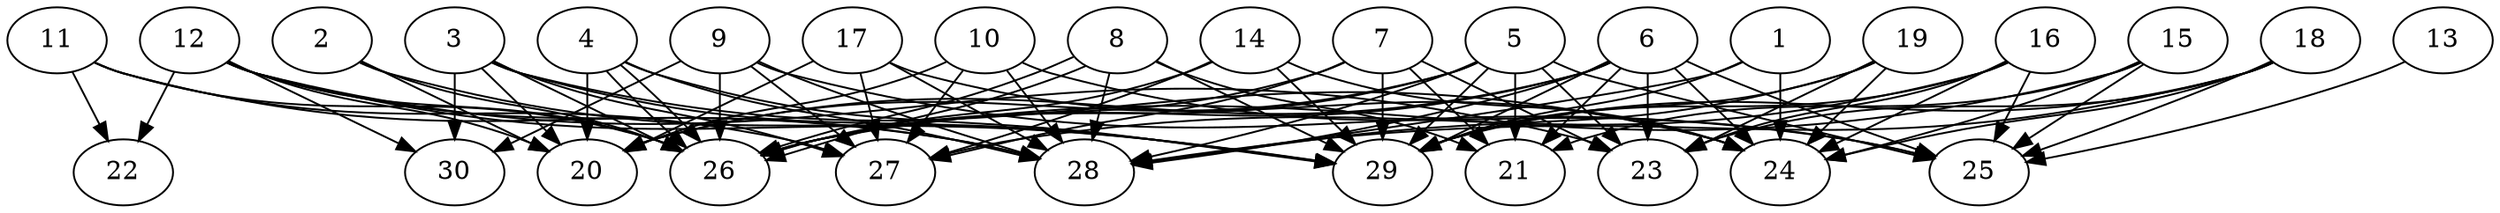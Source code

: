 // DAG automatically generated by daggen at Thu Oct  3 14:04:19 2019
// ./daggen --dot -n 30 --ccr 0.5 --fat 0.9 --regular 0.9 --density 0.7 --mindata 5242880 --maxdata 52428800 
digraph G {
  1 [size="26439680", alpha="0.00", expect_size="13219840"] 
  1 -> 24 [size ="13219840"]
  1 -> 28 [size ="13219840"]
  1 -> 29 [size ="13219840"]
  2 [size="79001600", alpha="0.09", expect_size="39500800"] 
  2 -> 20 [size ="39500800"]
  2 -> 26 [size ="39500800"]
  2 -> 29 [size ="39500800"]
  3 [size="89067520", alpha="0.17", expect_size="44533760"] 
  3 -> 20 [size ="44533760"]
  3 -> 24 [size ="44533760"]
  3 -> 26 [size ="44533760"]
  3 -> 27 [size ="44533760"]
  3 -> 29 [size ="44533760"]
  3 -> 30 [size ="44533760"]
  4 [size="50569216", alpha="0.16", expect_size="25284608"] 
  4 -> 20 [size ="25284608"]
  4 -> 26 [size ="25284608"]
  4 -> 26 [size ="25284608"]
  4 -> 28 [size ="25284608"]
  4 -> 29 [size ="25284608"]
  5 [size="44847104", alpha="0.04", expect_size="22423552"] 
  5 -> 20 [size ="22423552"]
  5 -> 21 [size ="22423552"]
  5 -> 23 [size ="22423552"]
  5 -> 25 [size ="22423552"]
  5 -> 26 [size ="22423552"]
  5 -> 28 [size ="22423552"]
  5 -> 29 [size ="22423552"]
  6 [size="33325056", alpha="0.01", expect_size="16662528"] 
  6 -> 20 [size ="16662528"]
  6 -> 21 [size ="16662528"]
  6 -> 23 [size ="16662528"]
  6 -> 24 [size ="16662528"]
  6 -> 25 [size ="16662528"]
  6 -> 26 [size ="16662528"]
  6 -> 28 [size ="16662528"]
  6 -> 29 [size ="16662528"]
  7 [size="32925696", alpha="0.19", expect_size="16462848"] 
  7 -> 21 [size ="16462848"]
  7 -> 23 [size ="16462848"]
  7 -> 26 [size ="16462848"]
  7 -> 27 [size ="16462848"]
  7 -> 29 [size ="16462848"]
  8 [size="73883648", alpha="0.10", expect_size="36941824"] 
  8 -> 21 [size ="36941824"]
  8 -> 26 [size ="36941824"]
  8 -> 26 [size ="36941824"]
  8 -> 28 [size ="36941824"]
  8 -> 29 [size ="36941824"]
  9 [size="85604352", alpha="0.03", expect_size="42802176"] 
  9 -> 25 [size ="42802176"]
  9 -> 26 [size ="42802176"]
  9 -> 27 [size ="42802176"]
  9 -> 28 [size ="42802176"]
  9 -> 30 [size ="42802176"]
  10 [size="102113280", alpha="0.07", expect_size="51056640"] 
  10 -> 20 [size ="51056640"]
  10 -> 25 [size ="51056640"]
  10 -> 27 [size ="51056640"]
  10 -> 28 [size ="51056640"]
  11 [size="14403584", alpha="0.19", expect_size="7201792"] 
  11 -> 22 [size ="7201792"]
  11 -> 26 [size ="7201792"]
  11 -> 27 [size ="7201792"]
  11 -> 28 [size ="7201792"]
  12 [size="16222208", alpha="0.16", expect_size="8111104"] 
  12 -> 20 [size ="8111104"]
  12 -> 22 [size ="8111104"]
  12 -> 23 [size ="8111104"]
  12 -> 26 [size ="8111104"]
  12 -> 28 [size ="8111104"]
  12 -> 29 [size ="8111104"]
  12 -> 30 [size ="8111104"]
  13 [size="58693632", alpha="0.09", expect_size="29346816"] 
  13 -> 25 [size ="29346816"]
  14 [size="44761088", alpha="0.03", expect_size="22380544"] 
  14 -> 24 [size ="22380544"]
  14 -> 26 [size ="22380544"]
  14 -> 27 [size ="22380544"]
  14 -> 29 [size ="22380544"]
  15 [size="23586816", alpha="0.07", expect_size="11793408"] 
  15 -> 21 [size ="11793408"]
  15 -> 24 [size ="11793408"]
  15 -> 25 [size ="11793408"]
  15 -> 26 [size ="11793408"]
  16 [size="42424320", alpha="0.06", expect_size="21212160"] 
  16 -> 23 [size ="21212160"]
  16 -> 24 [size ="21212160"]
  16 -> 25 [size ="21212160"]
  16 -> 27 [size ="21212160"]
  16 -> 29 [size ="21212160"]
  17 [size="47824896", alpha="0.15", expect_size="23912448"] 
  17 -> 20 [size ="23912448"]
  17 -> 24 [size ="23912448"]
  17 -> 27 [size ="23912448"]
  17 -> 28 [size ="23912448"]
  18 [size="41019392", alpha="0.19", expect_size="20509696"] 
  18 -> 23 [size ="20509696"]
  18 -> 24 [size ="20509696"]
  18 -> 25 [size ="20509696"]
  18 -> 28 [size ="20509696"]
  18 -> 29 [size ="20509696"]
  19 [size="86579200", alpha="0.13", expect_size="43289600"] 
  19 -> 23 [size ="43289600"]
  19 -> 24 [size ="43289600"]
  19 -> 28 [size ="43289600"]
  19 -> 29 [size ="43289600"]
  20 [size="102402048", alpha="0.10", expect_size="51201024"] 
  21 [size="40783872", alpha="0.09", expect_size="20391936"] 
  22 [size="36220928", alpha="0.04", expect_size="18110464"] 
  23 [size="17526784", alpha="0.15", expect_size="8763392"] 
  24 [size="60190720", alpha="0.14", expect_size="30095360"] 
  25 [size="72073216", alpha="0.01", expect_size="36036608"] 
  26 [size="104804352", alpha="0.12", expect_size="52402176"] 
  27 [size="37543936", alpha="0.08", expect_size="18771968"] 
  28 [size="12609536", alpha="0.18", expect_size="6304768"] 
  29 [size="102600704", alpha="0.04", expect_size="51300352"] 
  30 [size="71200768", alpha="0.09", expect_size="35600384"] 
}
